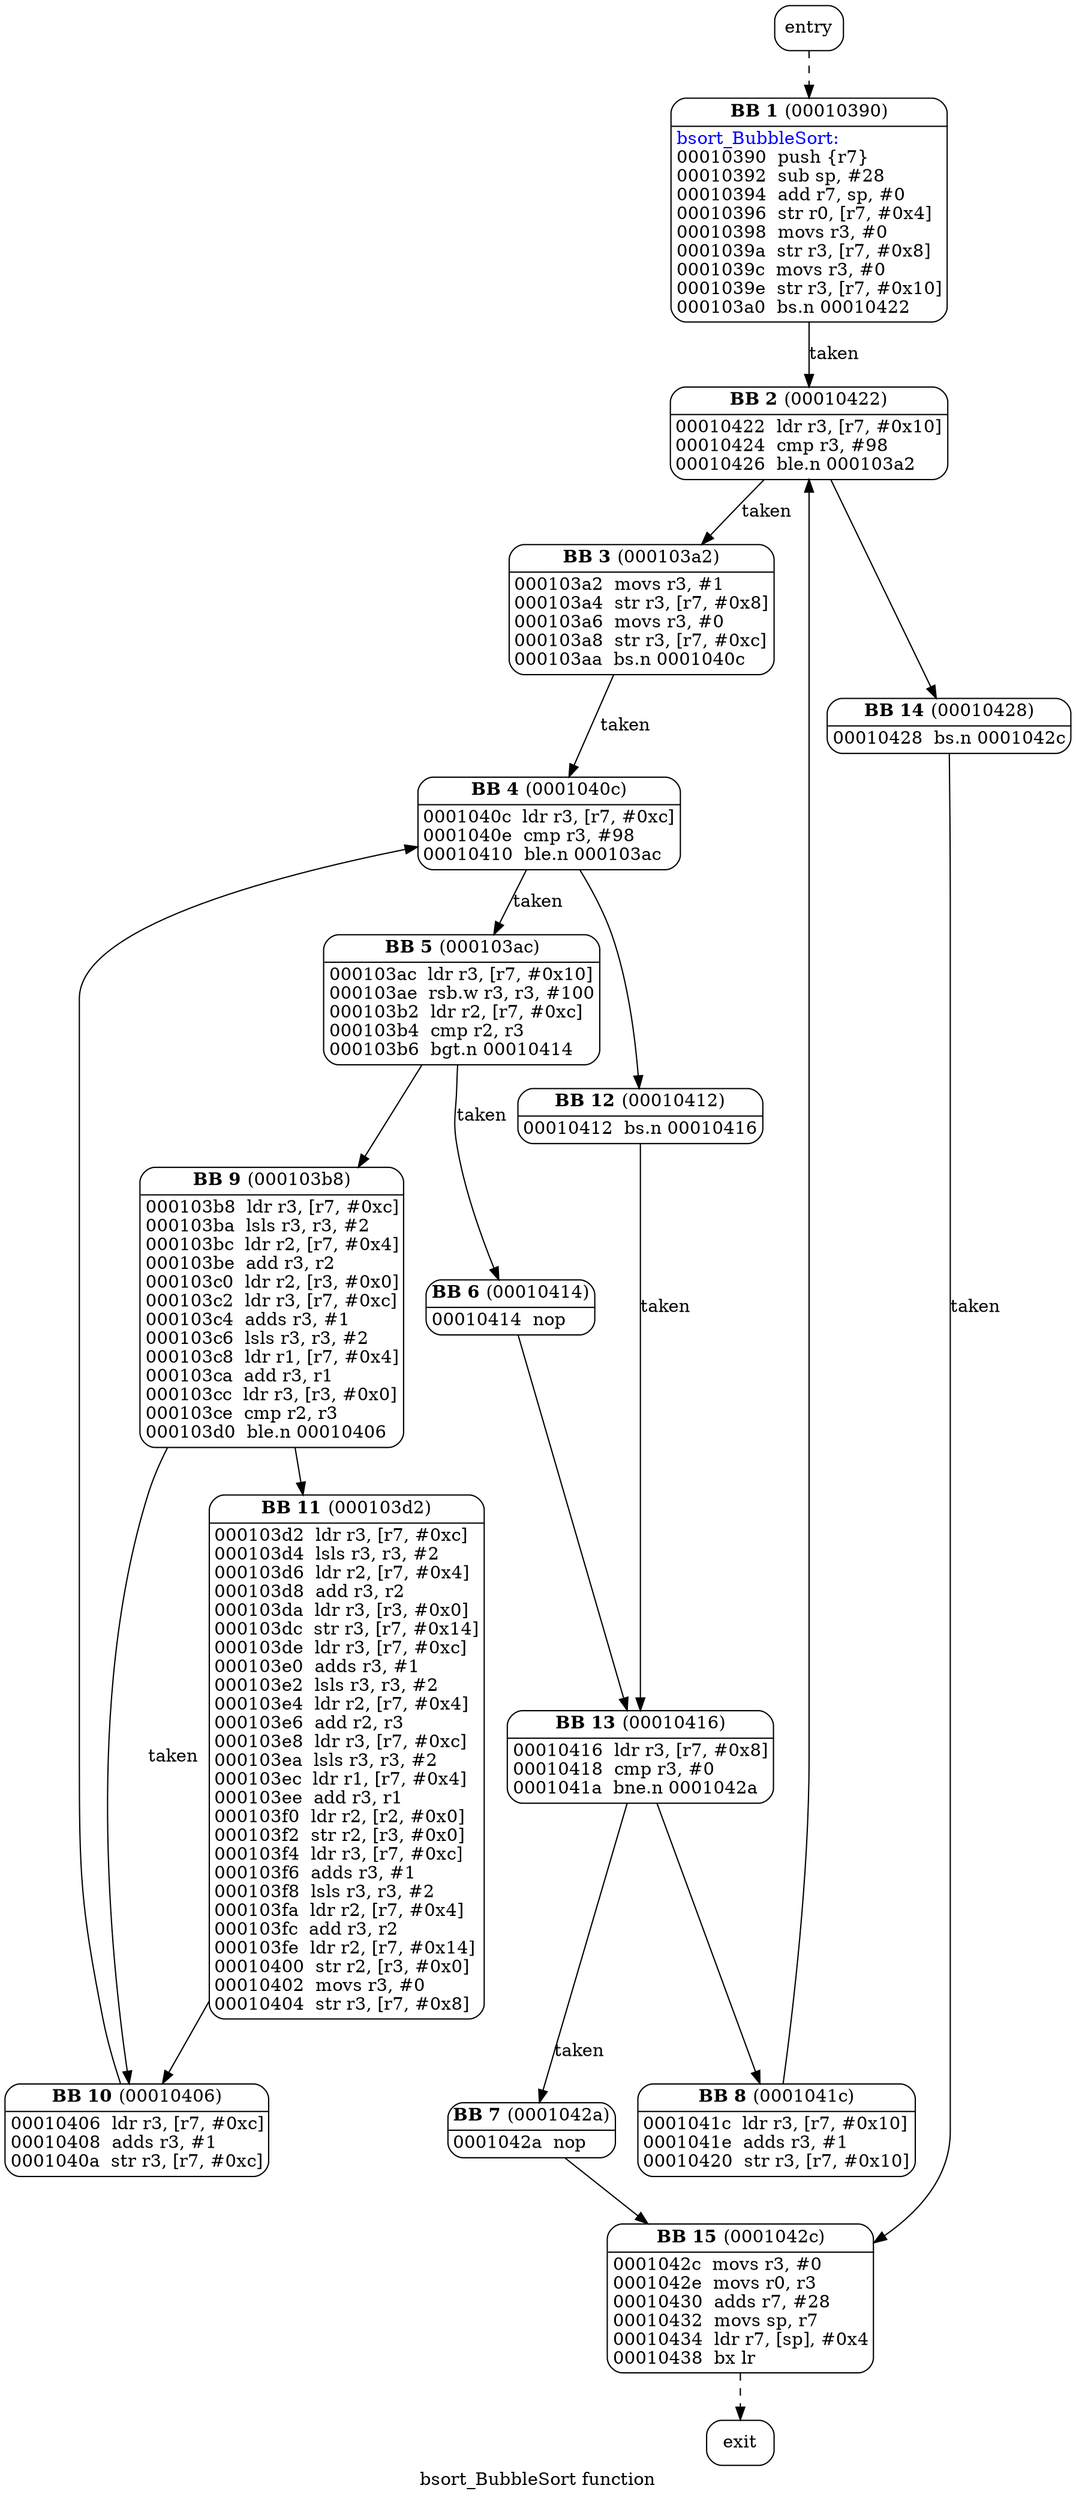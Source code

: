 digraph main {
	graph [label=<bsort_BubbleSort function>];
	node [];
	edge [];
	0 [label=<entry>, shape=Mrecord];
	1 [label=<<TABLE BORDER="0"><TR><TD><B>BB 1</B> (00010390)</TD></TR><HR/><TR><TD ALIGN="LEFT"><FONT COLOR="blue">bsort_BubbleSort:</FONT><BR ALIGN="left"/>00010390  push \{r7\}<BR ALIGN="left"/>00010392  sub sp, #28<BR ALIGN="left"/>00010394  add r7, sp, #0<BR ALIGN="left"/>00010396  str r0, [r7, #0x4]<BR ALIGN="left"/>00010398  movs r3, #0<BR ALIGN="left"/>0001039a  str r3, [r7, #0x8]<BR ALIGN="left"/>0001039c  movs r3, #0<BR ALIGN="left"/>0001039e  str r3, [r7, #0x10]<BR ALIGN="left"/>000103a0  bs.n 00010422<BR ALIGN="left"/></TD></TR></TABLE>>, shape=Mrecord, margin=0];
	2 [label=<<TABLE BORDER="0"><TR><TD><B>BB 2</B> (00010422)</TD></TR><HR/><TR><TD ALIGN="LEFT">00010422  ldr r3, [r7, #0x10]<BR ALIGN="left"/>00010424  cmp r3, #98<BR ALIGN="left"/>00010426  ble.n 000103a2<BR ALIGN="left"/></TD></TR></TABLE>>, shape=Mrecord, margin=0];
	3 [label=<<TABLE BORDER="0"><TR><TD><B>BB 3</B> (000103a2)</TD></TR><HR/><TR><TD ALIGN="LEFT">000103a2  movs r3, #1<BR ALIGN="left"/>000103a4  str r3, [r7, #0x8]<BR ALIGN="left"/>000103a6  movs r3, #0<BR ALIGN="left"/>000103a8  str r3, [r7, #0xc]<BR ALIGN="left"/>000103aa  bs.n 0001040c<BR ALIGN="left"/></TD></TR></TABLE>>, shape=Mrecord, margin=0];
	4 [label=<<TABLE BORDER="0"><TR><TD><B>BB 4</B> (0001040c)</TD></TR><HR/><TR><TD ALIGN="LEFT">0001040c  ldr r3, [r7, #0xc]<BR ALIGN="left"/>0001040e  cmp r3, #98<BR ALIGN="left"/>00010410  ble.n 000103ac<BR ALIGN="left"/></TD></TR></TABLE>>, shape=Mrecord, margin=0];
	5 [label=<<TABLE BORDER="0"><TR><TD><B>BB 5</B> (000103ac)</TD></TR><HR/><TR><TD ALIGN="LEFT">000103ac  ldr r3, [r7, #0x10]<BR ALIGN="left"/>000103ae  rsb.w r3, r3, #100<BR ALIGN="left"/>000103b2  ldr r2, [r7, #0xc]<BR ALIGN="left"/>000103b4  cmp r2, r3<BR ALIGN="left"/>000103b6  bgt.n 00010414<BR ALIGN="left"/></TD></TR></TABLE>>, shape=Mrecord, margin=0];
	6 [label=<<TABLE BORDER="0"><TR><TD><B>BB 6</B> (00010414)</TD></TR><HR/><TR><TD ALIGN="LEFT">00010414  nop<BR ALIGN="left"/></TD></TR></TABLE>>, shape=Mrecord, margin=0];
	7 [label=<<TABLE BORDER="0"><TR><TD><B>BB 7</B> (0001042a)</TD></TR><HR/><TR><TD ALIGN="LEFT">0001042a  nop<BR ALIGN="left"/></TD></TR></TABLE>>, shape=Mrecord, margin=0];
	8 [label=<<TABLE BORDER="0"><TR><TD><B>BB 8</B> (0001041c)</TD></TR><HR/><TR><TD ALIGN="LEFT">0001041c  ldr r3, [r7, #0x10]<BR ALIGN="left"/>0001041e  adds r3, #1<BR ALIGN="left"/>00010420  str r3, [r7, #0x10]<BR ALIGN="left"/></TD></TR></TABLE>>, shape=Mrecord, margin=0];
	9 [label=<<TABLE BORDER="0"><TR><TD><B>BB 9</B> (000103b8)</TD></TR><HR/><TR><TD ALIGN="LEFT">000103b8  ldr r3, [r7, #0xc]<BR ALIGN="left"/>000103ba  lsls r3, r3, #2<BR ALIGN="left"/>000103bc  ldr r2, [r7, #0x4]<BR ALIGN="left"/>000103be  add r3, r2<BR ALIGN="left"/>000103c0  ldr r2, [r3, #0x0]<BR ALIGN="left"/>000103c2  ldr r3, [r7, #0xc]<BR ALIGN="left"/>000103c4  adds r3, #1<BR ALIGN="left"/>000103c6  lsls r3, r3, #2<BR ALIGN="left"/>000103c8  ldr r1, [r7, #0x4]<BR ALIGN="left"/>000103ca  add r3, r1<BR ALIGN="left"/>000103cc  ldr r3, [r3, #0x0]<BR ALIGN="left"/>000103ce  cmp r2, r3<BR ALIGN="left"/>000103d0  ble.n 00010406<BR ALIGN="left"/></TD></TR></TABLE>>, shape=Mrecord, margin=0];
	10 [label=<<TABLE BORDER="0"><TR><TD><B>BB 10</B> (00010406)</TD></TR><HR/><TR><TD ALIGN="LEFT">00010406  ldr r3, [r7, #0xc]<BR ALIGN="left"/>00010408  adds r3, #1<BR ALIGN="left"/>0001040a  str r3, [r7, #0xc]<BR ALIGN="left"/></TD></TR></TABLE>>, shape=Mrecord, margin=0];
	11 [label=<<TABLE BORDER="0"><TR><TD><B>BB 11</B> (000103d2)</TD></TR><HR/><TR><TD ALIGN="LEFT">000103d2  ldr r3, [r7, #0xc]<BR ALIGN="left"/>000103d4  lsls r3, r3, #2<BR ALIGN="left"/>000103d6  ldr r2, [r7, #0x4]<BR ALIGN="left"/>000103d8  add r3, r2<BR ALIGN="left"/>000103da  ldr r3, [r3, #0x0]<BR ALIGN="left"/>000103dc  str r3, [r7, #0x14]<BR ALIGN="left"/>000103de  ldr r3, [r7, #0xc]<BR ALIGN="left"/>000103e0  adds r3, #1<BR ALIGN="left"/>000103e2  lsls r3, r3, #2<BR ALIGN="left"/>000103e4  ldr r2, [r7, #0x4]<BR ALIGN="left"/>000103e6  add r2, r3<BR ALIGN="left"/>000103e8  ldr r3, [r7, #0xc]<BR ALIGN="left"/>000103ea  lsls r3, r3, #2<BR ALIGN="left"/>000103ec  ldr r1, [r7, #0x4]<BR ALIGN="left"/>000103ee  add r3, r1<BR ALIGN="left"/>000103f0  ldr r2, [r2, #0x0]<BR ALIGN="left"/>000103f2  str r2, [r3, #0x0]<BR ALIGN="left"/>000103f4  ldr r3, [r7, #0xc]<BR ALIGN="left"/>000103f6  adds r3, #1<BR ALIGN="left"/>000103f8  lsls r3, r3, #2<BR ALIGN="left"/>000103fa  ldr r2, [r7, #0x4]<BR ALIGN="left"/>000103fc  add r3, r2<BR ALIGN="left"/>000103fe  ldr r2, [r7, #0x14]<BR ALIGN="left"/>00010400  str r2, [r3, #0x0]<BR ALIGN="left"/>00010402  movs r3, #0<BR ALIGN="left"/>00010404  str r3, [r7, #0x8]<BR ALIGN="left"/></TD></TR></TABLE>>, shape=Mrecord, margin=0];
	12 [label=<<TABLE BORDER="0"><TR><TD><B>BB 12</B> (00010412)</TD></TR><HR/><TR><TD ALIGN="LEFT">00010412  bs.n 00010416<BR ALIGN="left"/></TD></TR></TABLE>>, shape=Mrecord, margin=0];
	13 [label=<<TABLE BORDER="0"><TR><TD><B>BB 13</B> (00010416)</TD></TR><HR/><TR><TD ALIGN="LEFT">00010416  ldr r3, [r7, #0x8]<BR ALIGN="left"/>00010418  cmp r3, #0<BR ALIGN="left"/>0001041a  bne.n 0001042a<BR ALIGN="left"/></TD></TR></TABLE>>, shape=Mrecord, margin=0];
	14 [label=<<TABLE BORDER="0"><TR><TD><B>BB 14</B> (00010428)</TD></TR><HR/><TR><TD ALIGN="LEFT">00010428  bs.n 0001042c<BR ALIGN="left"/></TD></TR></TABLE>>, shape=Mrecord, margin=0];
	15 [label=<<TABLE BORDER="0"><TR><TD><B>BB 15</B> (0001042c)</TD></TR><HR/><TR><TD ALIGN="LEFT">0001042c  movs r3, #0<BR ALIGN="left"/>0001042e  movs r0, r3<BR ALIGN="left"/>00010430  adds r7, #28<BR ALIGN="left"/>00010432  movs sp, r7<BR ALIGN="left"/>00010434  ldr r7, [sp], #0x4<BR ALIGN="left"/>00010438  bx lr<BR ALIGN="left"/></TD></TR></TABLE>>, shape=Mrecord, margin=0];
	16 [label=<exit>, shape=Mrecord];
	0 -> 1 [style="dashed"];
	1 -> 2 [label=<taken>];
	2 -> 3 [label=<taken>];
	2 -> 14 [];
	3 -> 4 [label=<taken>];
	4 -> 5 [label=<taken>];
	4 -> 12 [];
	5 -> 6 [label=<taken>];
	5 -> 9 [];
	6 -> 13 [];
	7 -> 15 [];
	8 -> 2 [];
	9 -> 10 [label=<taken>];
	9 -> 11 [];
	10 -> 4 [];
	11 -> 10 [];
	12 -> 13 [label=<taken>];
	13 -> 7 [label=<taken>];
	13 -> 8 [];
	14 -> 15 [label=<taken>];
	15 -> 16 [style="dashed"];
}
